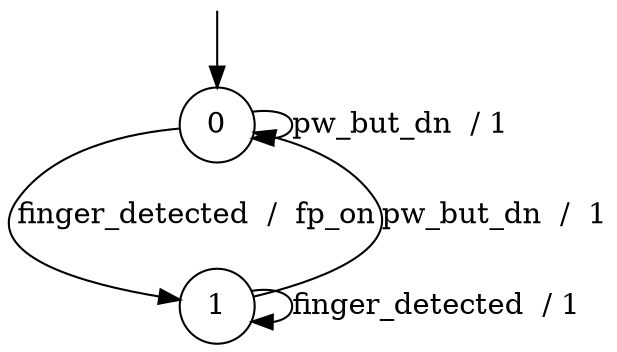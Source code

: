  digraph g {

	s0 [shape="circle" label="0"];
	s1 [shape="circle" label="1"];
	s0 -> s0 [label="pw_but_dn  / 1"];
	s0 -> s1 [label="finger_detected  /  fp_on"];
	s1 -> s0 [label="pw_but_dn  /  1"];
	s1 -> s1 [label="finger_detected  / 1"];

__start0 [label="" shape="none" width="0" height="0"];
__start0 -> s0;

}
